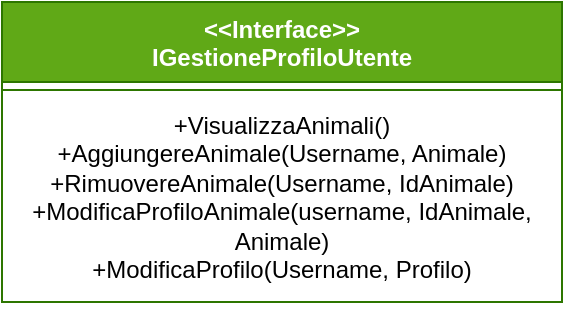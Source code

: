 <mxfile version="21.3.4" type="github">
  <diagram name="Pagina-1" id="dei_RIvj0q74_Rys8apZ">
    <mxGraphModel dx="435" dy="751" grid="1" gridSize="10" guides="1" tooltips="1" connect="1" arrows="1" fold="1" page="1" pageScale="1" pageWidth="827" pageHeight="1169" math="0" shadow="0">
      <root>
        <mxCell id="0" />
        <mxCell id="1" parent="0" />
        <mxCell id="DlS1pY-YjPSvOpqsLDsq-1" value="&lt;div&gt;&amp;lt;&amp;lt;Interface&amp;gt;&amp;gt;&lt;/div&gt;&lt;div&gt;IGestioneProfiloUtente&lt;br&gt;&lt;/div&gt;" style="swimlane;fontStyle=1;align=center;verticalAlign=top;childLayout=stackLayout;horizontal=1;startSize=40;horizontalStack=0;resizeParent=1;resizeParentMax=0;resizeLast=0;collapsible=1;marginBottom=0;whiteSpace=wrap;html=1;fillColor=#60a917;fontColor=#ffffff;strokeColor=#2D7600;" parent="1" vertex="1">
          <mxGeometry x="80" y="200" width="280" height="150" as="geometry" />
        </mxCell>
        <mxCell id="DlS1pY-YjPSvOpqsLDsq-2" value="" style="line;strokeWidth=1;fillColor=none;align=left;verticalAlign=middle;spacingTop=-1;spacingLeft=3;spacingRight=3;rotatable=0;labelPosition=right;points=[];portConstraint=eastwest;strokeColor=inherit;" parent="DlS1pY-YjPSvOpqsLDsq-1" vertex="1">
          <mxGeometry y="40" width="280" height="8" as="geometry" />
        </mxCell>
        <mxCell id="DlS1pY-YjPSvOpqsLDsq-3" value="&lt;div&gt;+VisualizzaAnimali()&lt;br&gt;&lt;/div&gt;&lt;div&gt;+AggiungereAnimale(Username, Animale)&lt;/div&gt;&lt;div&gt;+RimuovereAnimale(Username, IdAnimale)&lt;/div&gt;&lt;div&gt;+ModificaProfiloAnimale(username, IdAnimale, Animale)&lt;/div&gt;&lt;div&gt;+ModificaProfilo(Username, Profilo)&lt;br&gt;&lt;/div&gt;" style="text;strokeColor=none;fillColor=none;align=center;verticalAlign=top;spacingLeft=4;spacingRight=4;overflow=hidden;rotatable=0;points=[[0,0.5],[1,0.5]];portConstraint=eastwest;whiteSpace=wrap;html=1;" parent="DlS1pY-YjPSvOpqsLDsq-1" vertex="1">
          <mxGeometry y="48" width="280" height="102" as="geometry" />
        </mxCell>
      </root>
    </mxGraphModel>
  </diagram>
</mxfile>

